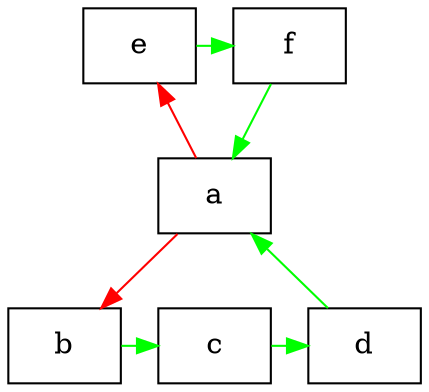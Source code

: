 digraph { 
  node [
    shape = box
  ];
  "f" [
  label = "f"
  
   ];
  "e" [
  label = "e"
  
   ];
  "d" [
  label = "d"
  
   ];
  "c" [
  label = "c"
  
   ];
  "b" [
  label = "b"
  
   ];
  "a" [
  label = "a"
  
   ];
  "f" -> "a" [
    color = green
   ];
  "e" -> "f" [
    color = green
   ];
  "d" -> "a" [
    color = green
   ];
  "c" -> "d" [
    color = green
   ];
  "b" -> "c" [
    color = green
   ];
  "a" -> "b" [
    color = red
   ];
  "a" -> "e" [
    color = red
   ];
  {rank = same; b; c; d;}
  {rank = same; e; f;}
}
